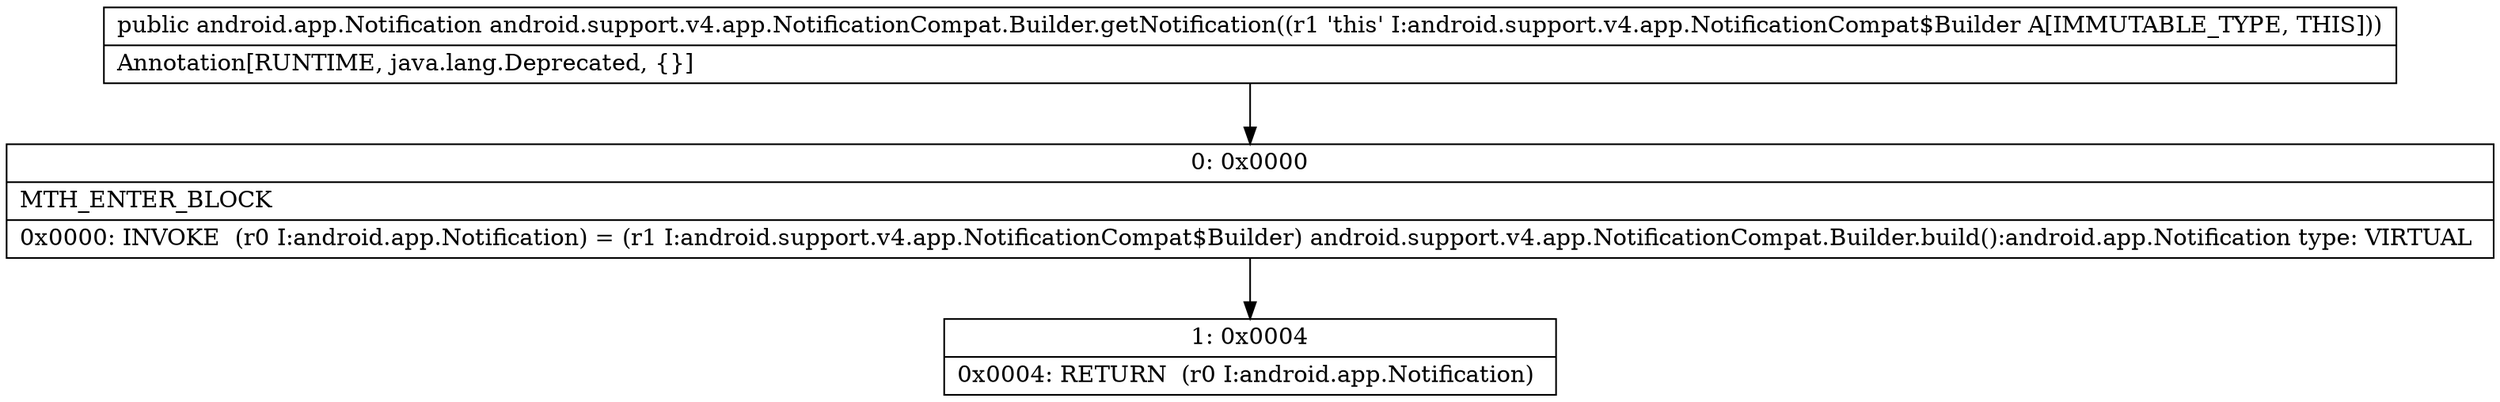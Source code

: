digraph "CFG forandroid.support.v4.app.NotificationCompat.Builder.getNotification()Landroid\/app\/Notification;" {
Node_0 [shape=record,label="{0\:\ 0x0000|MTH_ENTER_BLOCK\l|0x0000: INVOKE  (r0 I:android.app.Notification) = (r1 I:android.support.v4.app.NotificationCompat$Builder) android.support.v4.app.NotificationCompat.Builder.build():android.app.Notification type: VIRTUAL \l}"];
Node_1 [shape=record,label="{1\:\ 0x0004|0x0004: RETURN  (r0 I:android.app.Notification) \l}"];
MethodNode[shape=record,label="{public android.app.Notification android.support.v4.app.NotificationCompat.Builder.getNotification((r1 'this' I:android.support.v4.app.NotificationCompat$Builder A[IMMUTABLE_TYPE, THIS]))  | Annotation[RUNTIME, java.lang.Deprecated, \{\}]\l}"];
MethodNode -> Node_0;
Node_0 -> Node_1;
}

